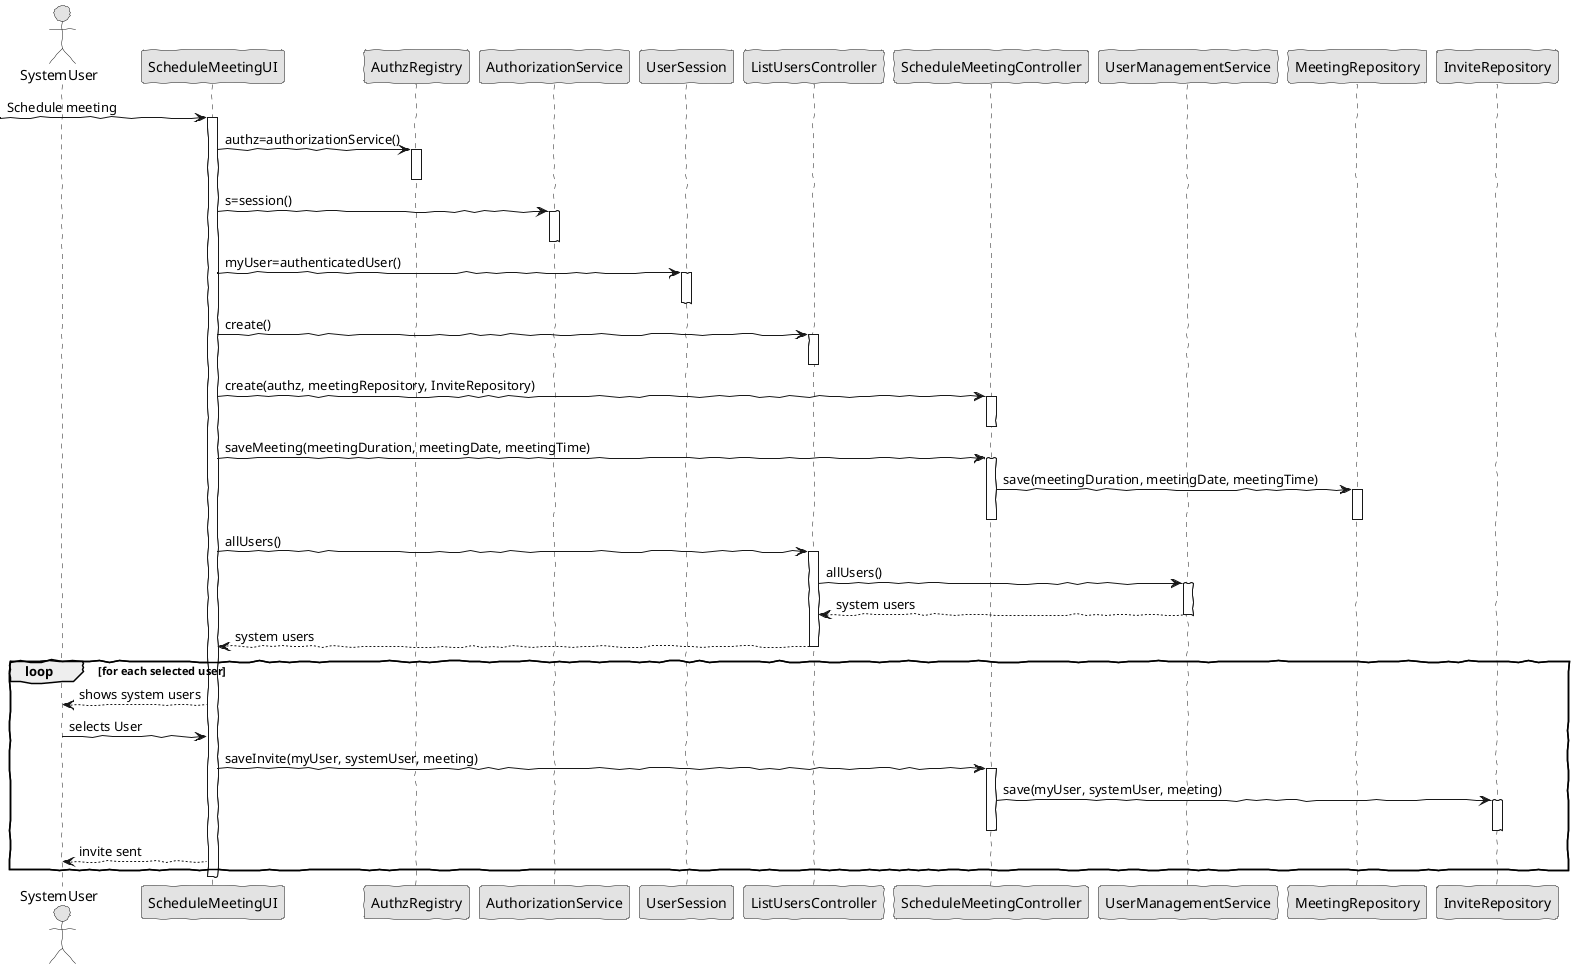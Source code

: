 @startuml
'http://plantuml.com/skinparam.html
skinparam handwritten true
skinparam monochrome true
skinparam packageStyle rect
skinparam defaultFontName FG Virgil
skinparam shadowing false

actor SystemUser as Actor
participant ScheduleMeetingUI as UI
participant AuthzRegistry as AuthzRes
participant AuthorizationService as AuthzSvc
participant UserSession as UserS
participant ListUsersController as UsersController
participant ScheduleMeetingController as Controller
participant UserManagementService as Usersvc
participant MeetingRepository as Repo
participant InviteRepository as InviteRepo

-> UI: Schedule meeting
activate UI
    UI -> AuthzRes : authz=authorizationService()
    activate AuthzRes
    deactivate AuthzRes
    UI -> AuthzSvc : s=session()
    activate AuthzSvc
    deactivate AuthzSvc
    UI -> UserS : myUser=authenticatedUser()
    activate UserS
    deactivate UserS

    UI -> UsersController: create()
    activate UsersController
    deactivate UsersController
    UI -> Controller: create(authz, meetingRepository, InviteRepository)
    activate Controller
    deactivate Controller
    UI -> Controller: saveMeeting(meetingDuration, meetingDate, meetingTime)
    activate Controller
        Controller -> Repo : save(meetingDuration, meetingDate, meetingTime)
        activate Repo
        deactivate Repo
    deactivate Controller
    UI -> UsersController: allUsers()
    activate UsersController
        UsersController -> Usersvc : allUsers()
        activate Usersvc
        Usersvc --> UsersController : system users
        deactivate Usersvc
        UsersController --> UI : system users
    deactivate UsersController
    loop for each selected user
    UI --> Actor : shows system users

    Actor -> UI : selects User

    UI -> Controller : saveInvite(myUser, systemUser, meeting)
    activate Controller
        Controller -> InviteRepo : save(myUser, systemUser, meeting)
        activate InviteRepo
        deactivate InviteRepo
    deactivate Controller

    UI --> Actor : invite sent
    end

deactivate UI
@enduml
